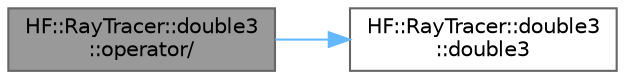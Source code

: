 digraph "HF::RayTracer::double3::operator/"
{
 // LATEX_PDF_SIZE
  bgcolor="transparent";
  edge [fontname=Helvetica,fontsize=10,labelfontname=Helvetica,labelfontsize=10];
  node [fontname=Helvetica,fontsize=10,shape=box,height=0.2,width=0.4];
  rankdir="LR";
  Node1 [label="HF::RayTracer::double3\l::operator/",height=0.2,width=0.4,color="gray40", fillcolor="grey60", style="filled", fontcolor="black",tooltip=" "];
  Node1 -> Node2 [color="steelblue1",style="solid"];
  Node2 [label="HF::RayTracer::double3\l::double3",height=0.2,width=0.4,color="grey40", fillcolor="white", style="filled",URL="$a01511.html#aeb66195888426c63e17d15395cb16136",tooltip=" "];
}
